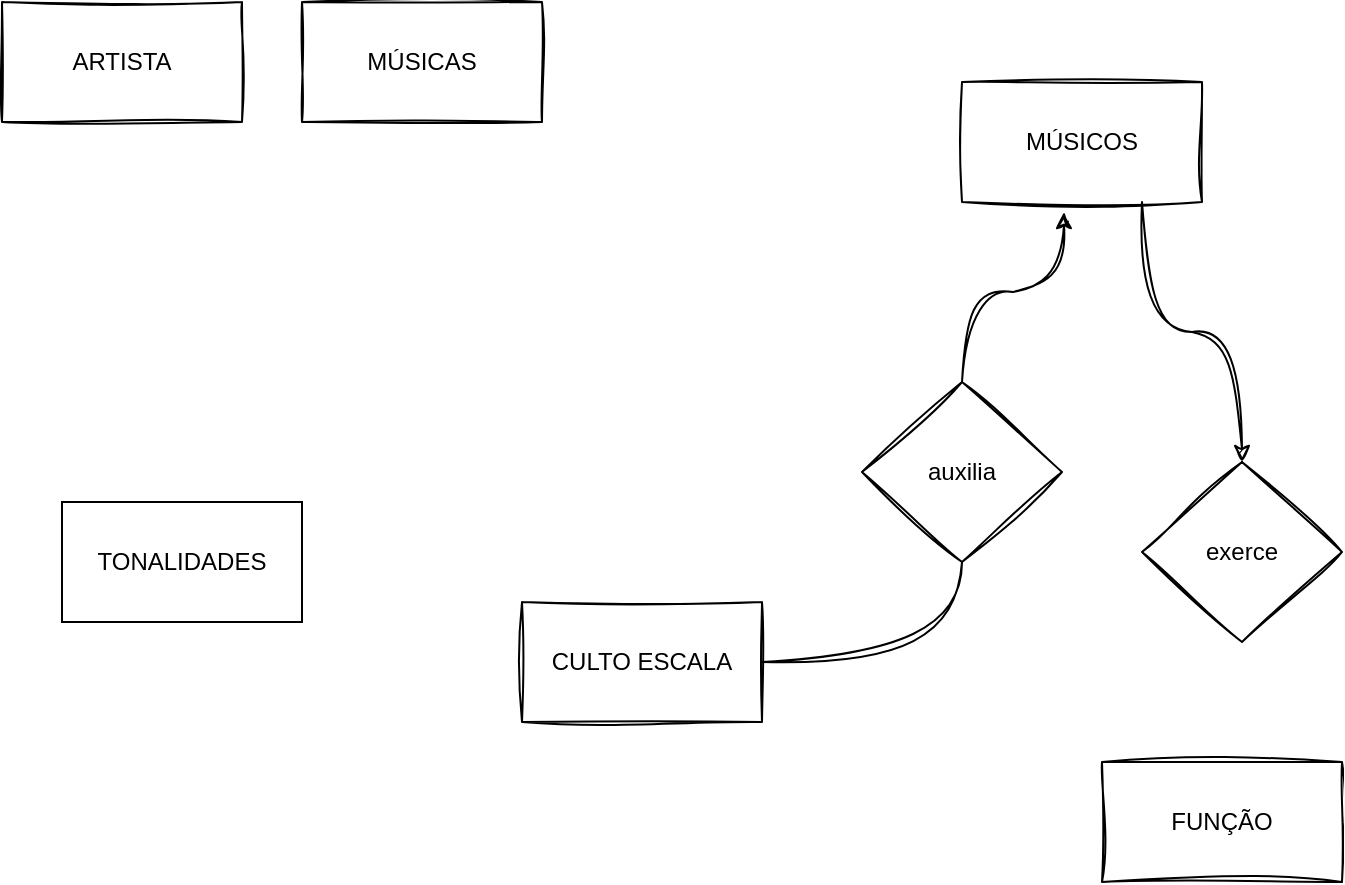 <mxfile version="26.0.16">
  <diagram name="Página-1" id="5vH7gjnpK38CFrfJnVCy">
    <mxGraphModel dx="2074" dy="746" grid="1" gridSize="10" guides="1" tooltips="1" connect="1" arrows="1" fold="1" page="1" pageScale="1" pageWidth="827" pageHeight="1169" math="0" shadow="0">
      <root>
        <mxCell id="0" />
        <mxCell id="1" parent="0" />
        <mxCell id="RL7DwfR_LRop4ybQXWRN-1" value="MÚSICAS" style="rounded=0;whiteSpace=wrap;html=1;sketch=1;curveFitting=1;jiggle=2;" parent="1" vertex="1">
          <mxGeometry x="280" y="50" width="120" height="60" as="geometry" />
        </mxCell>
        <mxCell id="RL7DwfR_LRop4ybQXWRN-2" value="MÚSICOS" style="rounded=0;whiteSpace=wrap;html=1;sketch=1;curveFitting=1;jiggle=2;" parent="1" vertex="1">
          <mxGeometry x="610" y="90" width="120" height="60" as="geometry" />
        </mxCell>
        <mxCell id="RL7DwfR_LRop4ybQXWRN-3" value="auxilia" style="rhombus;whiteSpace=wrap;html=1;sketch=1;curveFitting=1;jiggle=2;" parent="1" vertex="1">
          <mxGeometry x="560" y="240" width="100" height="90" as="geometry" />
        </mxCell>
        <mxCell id="RL7DwfR_LRop4ybQXWRN-4" value="CULTO ESCALA" style="rounded=0;whiteSpace=wrap;html=1;sketch=1;curveFitting=1;jiggle=2;" parent="1" vertex="1">
          <mxGeometry x="390" y="350" width="120" height="60" as="geometry" />
        </mxCell>
        <mxCell id="RL7DwfR_LRop4ybQXWRN-5" value="ARTISTA" style="rounded=0;whiteSpace=wrap;html=1;sketch=1;curveFitting=1;jiggle=2;" parent="1" vertex="1">
          <mxGeometry x="130" y="50" width="120" height="60" as="geometry" />
        </mxCell>
        <mxCell id="RL7DwfR_LRop4ybQXWRN-6" value="FUNÇÃO" style="rounded=0;whiteSpace=wrap;html=1;sketch=1;curveFitting=1;jiggle=2;" parent="1" vertex="1">
          <mxGeometry x="680" y="430" width="120" height="60" as="geometry" />
        </mxCell>
        <mxCell id="RL7DwfR_LRop4ybQXWRN-7" value="" style="endArrow=none;html=1;rounded=0;exitX=1;exitY=0.5;exitDx=0;exitDy=0;sketch=1;curveFitting=1;jiggle=2;entryX=0.5;entryY=1;entryDx=0;entryDy=0;edgeStyle=orthogonalEdgeStyle;curved=1;" parent="1" source="RL7DwfR_LRop4ybQXWRN-4" target="RL7DwfR_LRop4ybQXWRN-3" edge="1">
          <mxGeometry width="50" height="50" relative="1" as="geometry">
            <mxPoint x="550" y="390" as="sourcePoint" />
            <mxPoint x="600" y="340" as="targetPoint" />
          </mxGeometry>
        </mxCell>
        <mxCell id="RL7DwfR_LRop4ybQXWRN-8" style="edgeStyle=orthogonalEdgeStyle;rounded=0;orthogonalLoop=1;jettySize=auto;html=1;exitX=0.5;exitY=0;exitDx=0;exitDy=0;entryX=0.425;entryY=1.083;entryDx=0;entryDy=0;entryPerimeter=0;sketch=1;curveFitting=1;jiggle=2;curved=1;" parent="1" source="RL7DwfR_LRop4ybQXWRN-3" target="RL7DwfR_LRop4ybQXWRN-2" edge="1">
          <mxGeometry relative="1" as="geometry" />
        </mxCell>
        <mxCell id="UMmWoxuNf909gZgpW7HB-1" value="TONALIDADES" style="rounded=0;whiteSpace=wrap;html=1;" vertex="1" parent="1">
          <mxGeometry x="160" y="300" width="120" height="60" as="geometry" />
        </mxCell>
        <mxCell id="UMmWoxuNf909gZgpW7HB-2" value="exerce" style="rhombus;whiteSpace=wrap;html=1;sketch=1;curveFitting=1;jiggle=2;" vertex="1" parent="1">
          <mxGeometry x="700" y="280" width="100" height="90" as="geometry" />
        </mxCell>
        <mxCell id="UMmWoxuNf909gZgpW7HB-3" style="edgeStyle=orthogonalEdgeStyle;rounded=0;orthogonalLoop=1;jettySize=auto;html=1;exitX=0.75;exitY=1;exitDx=0;exitDy=0;sketch=1;curveFitting=1;jiggle=2;curved=1;" edge="1" parent="1" source="RL7DwfR_LRop4ybQXWRN-2" target="UMmWoxuNf909gZgpW7HB-2">
          <mxGeometry relative="1" as="geometry">
            <mxPoint x="710" y="265" as="sourcePoint" />
            <mxPoint x="761" y="180" as="targetPoint" />
          </mxGeometry>
        </mxCell>
      </root>
    </mxGraphModel>
  </diagram>
</mxfile>
